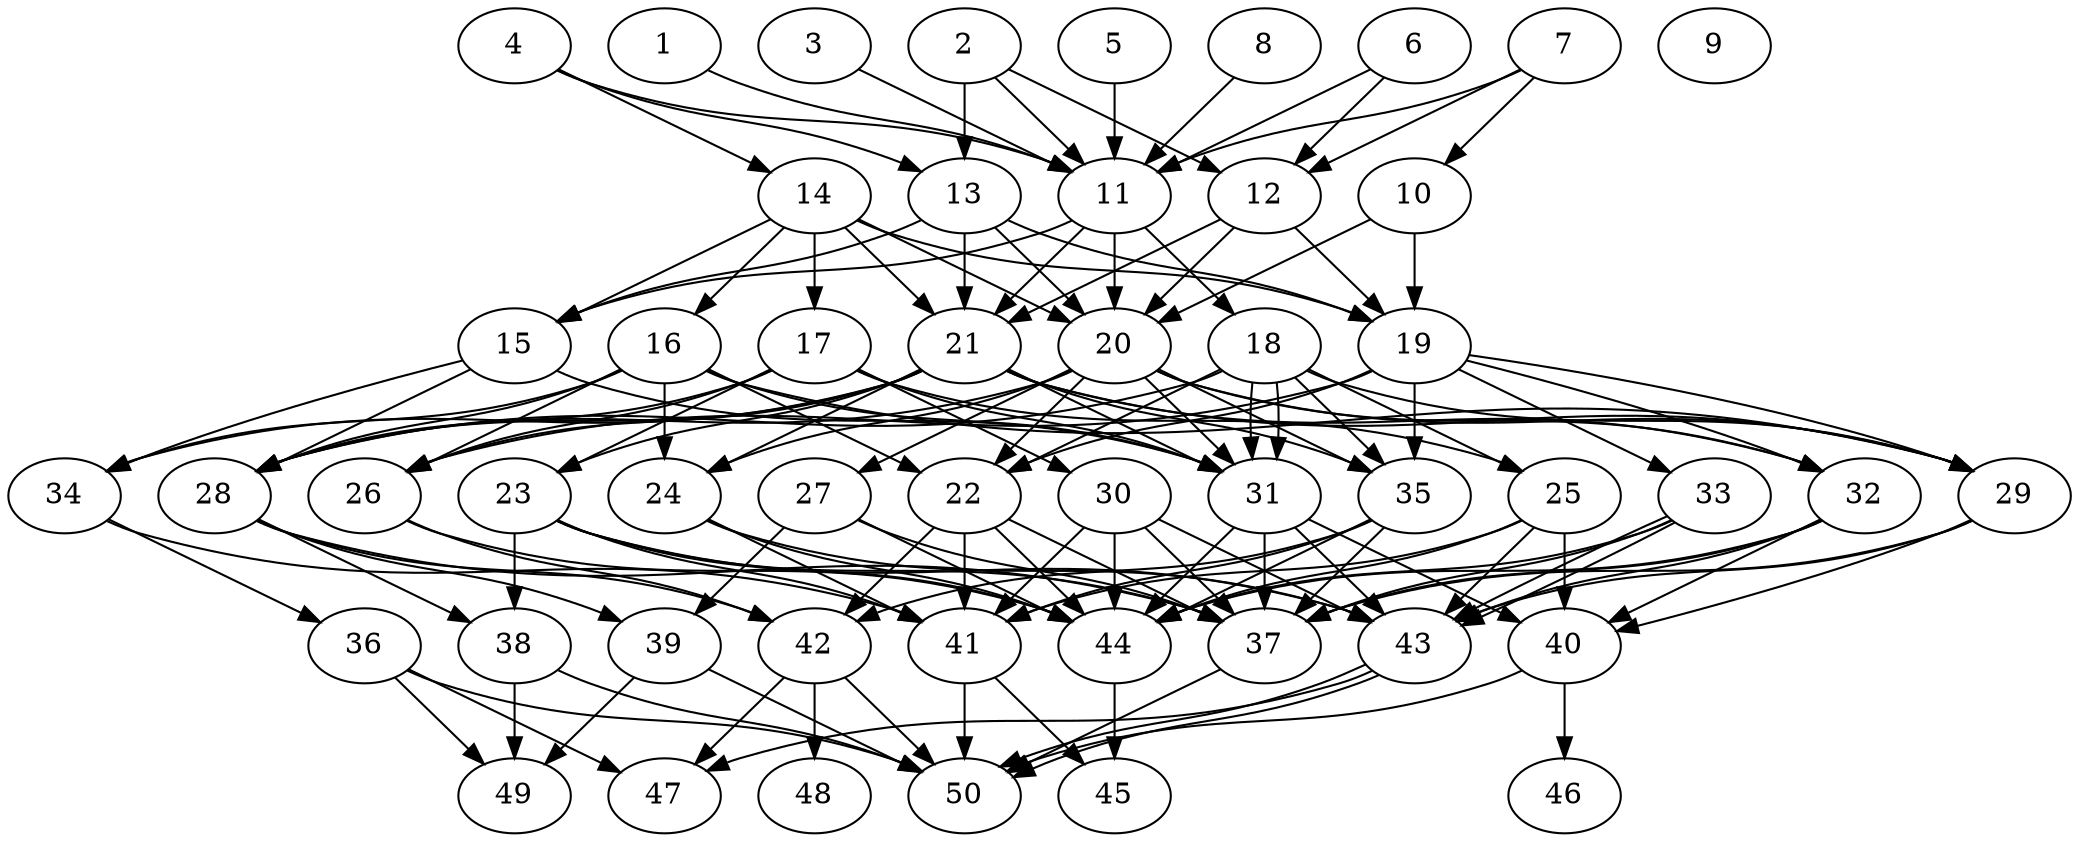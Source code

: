 // DAG automatically generated by daggen at Tue Aug  6 16:32:29 2019
// ./daggen --dot -n 50 --ccr 0.3 --fat 0.6 --regular 0.5 --density 0.9 --mindata 5242880 --maxdata 52428800 
digraph G {
  1 [size="31334400", alpha="0.06", expect_size="9400320"] 
  1 -> 11 [size ="9400320"]
  2 [size="168987307", alpha="0.09", expect_size="50696192"] 
  2 -> 11 [size ="50696192"]
  2 -> 12 [size ="50696192"]
  2 -> 13 [size ="50696192"]
  3 [size="129897813", alpha="0.08", expect_size="38969344"] 
  3 -> 11 [size ="38969344"]
  4 [size="140086613", alpha="0.16", expect_size="42025984"] 
  4 -> 11 [size ="42025984"]
  4 -> 13 [size ="42025984"]
  4 -> 14 [size ="42025984"]
  5 [size="50705067", alpha="0.12", expect_size="15211520"] 
  5 -> 11 [size ="15211520"]
  6 [size="78588587", alpha="0.09", expect_size="23576576"] 
  6 -> 11 [size ="23576576"]
  6 -> 12 [size ="23576576"]
  7 [size="89903787", alpha="0.13", expect_size="26971136"] 
  7 -> 10 [size ="26971136"]
  7 -> 11 [size ="26971136"]
  7 -> 12 [size ="26971136"]
  8 [size="124364800", alpha="0.08", expect_size="37309440"] 
  8 -> 11 [size ="37309440"]
  9 [size="162164053", alpha="0.09", expect_size="48649216"] 
  10 [size="38611627", alpha="0.18", expect_size="11583488"] 
  10 -> 19 [size ="11583488"]
  10 -> 20 [size ="11583488"]
  11 [size="163188053", alpha="0.06", expect_size="48956416"] 
  11 -> 15 [size ="48956416"]
  11 -> 18 [size ="48956416"]
  11 -> 20 [size ="48956416"]
  11 -> 21 [size ="48956416"]
  12 [size="50916693", alpha="0.01", expect_size="15275008"] 
  12 -> 19 [size ="15275008"]
  12 -> 20 [size ="15275008"]
  12 -> 21 [size ="15275008"]
  13 [size="119688533", alpha="0.14", expect_size="35906560"] 
  13 -> 15 [size ="35906560"]
  13 -> 19 [size ="35906560"]
  13 -> 20 [size ="35906560"]
  13 -> 21 [size ="35906560"]
  14 [size="23507627", alpha="0.17", expect_size="7052288"] 
  14 -> 15 [size ="7052288"]
  14 -> 16 [size ="7052288"]
  14 -> 17 [size ="7052288"]
  14 -> 19 [size ="7052288"]
  14 -> 20 [size ="7052288"]
  14 -> 21 [size ="7052288"]
  15 [size="149626880", alpha="0.10", expect_size="44888064"] 
  15 -> 28 [size ="44888064"]
  15 -> 31 [size ="44888064"]
  15 -> 34 [size ="44888064"]
  16 [size="90306560", alpha="0.01", expect_size="27091968"] 
  16 -> 22 [size ="27091968"]
  16 -> 24 [size ="27091968"]
  16 -> 26 [size ="27091968"]
  16 -> 28 [size ="27091968"]
  16 -> 29 [size ="27091968"]
  16 -> 31 [size ="27091968"]
  16 -> 34 [size ="27091968"]
  17 [size="161662293", alpha="0.17", expect_size="48498688"] 
  17 -> 23 [size ="48498688"]
  17 -> 25 [size ="48498688"]
  17 -> 26 [size ="48498688"]
  17 -> 28 [size ="48498688"]
  17 -> 30 [size ="48498688"]
  17 -> 31 [size ="48498688"]
  18 [size="110479360", alpha="0.05", expect_size="33143808"] 
  18 -> 22 [size ="33143808"]
  18 -> 25 [size ="33143808"]
  18 -> 28 [size ="33143808"]
  18 -> 29 [size ="33143808"]
  18 -> 31 [size ="33143808"]
  18 -> 31 [size ="33143808"]
  18 -> 35 [size ="33143808"]
  19 [size="170612053", alpha="0.02", expect_size="51183616"] 
  19 -> 22 [size ="51183616"]
  19 -> 26 [size ="51183616"]
  19 -> 29 [size ="51183616"]
  19 -> 32 [size ="51183616"]
  19 -> 33 [size ="51183616"]
  19 -> 35 [size ="51183616"]
  20 [size="83391147", alpha="0.19", expect_size="25017344"] 
  20 -> 22 [size ="25017344"]
  20 -> 24 [size ="25017344"]
  20 -> 27 [size ="25017344"]
  20 -> 28 [size ="25017344"]
  20 -> 29 [size ="25017344"]
  20 -> 31 [size ="25017344"]
  20 -> 32 [size ="25017344"]
  20 -> 35 [size ="25017344"]
  21 [size="70318080", alpha="0.17", expect_size="21095424"] 
  21 -> 23 [size ="21095424"]
  21 -> 24 [size ="21095424"]
  21 -> 26 [size ="21095424"]
  21 -> 28 [size ="21095424"]
  21 -> 29 [size ="21095424"]
  21 -> 31 [size ="21095424"]
  21 -> 32 [size ="21095424"]
  21 -> 34 [size ="21095424"]
  21 -> 35 [size ="21095424"]
  22 [size="119869440", alpha="0.15", expect_size="35960832"] 
  22 -> 37 [size ="35960832"]
  22 -> 41 [size ="35960832"]
  22 -> 42 [size ="35960832"]
  22 -> 44 [size ="35960832"]
  23 [size="129969493", alpha="0.07", expect_size="38990848"] 
  23 -> 37 [size ="38990848"]
  23 -> 38 [size ="38990848"]
  23 -> 41 [size ="38990848"]
  23 -> 43 [size ="38990848"]
  23 -> 44 [size ="38990848"]
  24 [size="85179733", alpha="0.14", expect_size="25553920"] 
  24 -> 41 [size ="25553920"]
  24 -> 43 [size ="25553920"]
  24 -> 44 [size ="25553920"]
  25 [size="60354560", alpha="0.06", expect_size="18106368"] 
  25 -> 40 [size ="18106368"]
  25 -> 41 [size ="18106368"]
  25 -> 43 [size ="18106368"]
  25 -> 44 [size ="18106368"]
  26 [size="136895147", alpha="0.06", expect_size="41068544"] 
  26 -> 42 [size ="41068544"]
  26 -> 44 [size ="41068544"]
  27 [size="148657493", alpha="0.15", expect_size="44597248"] 
  27 -> 37 [size ="44597248"]
  27 -> 39 [size ="44597248"]
  27 -> 44 [size ="44597248"]
  28 [size="127901013", alpha="0.17", expect_size="38370304"] 
  28 -> 37 [size ="38370304"]
  28 -> 38 [size ="38370304"]
  28 -> 39 [size ="38370304"]
  28 -> 42 [size ="38370304"]
  29 [size="165239467", alpha="0.18", expect_size="49571840"] 
  29 -> 37 [size ="49571840"]
  29 -> 40 [size ="49571840"]
  29 -> 43 [size ="49571840"]
  30 [size="23040000", alpha="0.01", expect_size="6912000"] 
  30 -> 37 [size ="6912000"]
  30 -> 41 [size ="6912000"]
  30 -> 43 [size ="6912000"]
  30 -> 44 [size ="6912000"]
  31 [size="169338880", alpha="0.03", expect_size="50801664"] 
  31 -> 37 [size ="50801664"]
  31 -> 40 [size ="50801664"]
  31 -> 43 [size ="50801664"]
  31 -> 44 [size ="50801664"]
  32 [size="146135040", alpha="0.10", expect_size="43840512"] 
  32 -> 37 [size ="43840512"]
  32 -> 40 [size ="43840512"]
  32 -> 43 [size ="43840512"]
  32 -> 44 [size ="43840512"]
  33 [size="104939520", alpha="0.09", expect_size="31481856"] 
  33 -> 37 [size ="31481856"]
  33 -> 43 [size ="31481856"]
  33 -> 43 [size ="31481856"]
  33 -> 44 [size ="31481856"]
  34 [size="158184107", alpha="0.09", expect_size="47455232"] 
  34 -> 36 [size ="47455232"]
  34 -> 41 [size ="47455232"]
  35 [size="113902933", alpha="0.06", expect_size="34170880"] 
  35 -> 37 [size ="34170880"]
  35 -> 41 [size ="34170880"]
  35 -> 42 [size ="34170880"]
  35 -> 44 [size ="34170880"]
  36 [size="162614613", alpha="0.12", expect_size="48784384"] 
  36 -> 47 [size ="48784384"]
  36 -> 49 [size ="48784384"]
  36 -> 50 [size ="48784384"]
  37 [size="50862080", alpha="0.16", expect_size="15258624"] 
  37 -> 50 [size ="15258624"]
  38 [size="165649067", alpha="0.12", expect_size="49694720"] 
  38 -> 49 [size ="49694720"]
  38 -> 50 [size ="49694720"]
  39 [size="142001493", alpha="0.08", expect_size="42600448"] 
  39 -> 49 [size ="42600448"]
  39 -> 50 [size ="42600448"]
  40 [size="124613973", alpha="0.12", expect_size="37384192"] 
  40 -> 46 [size ="37384192"]
  40 -> 50 [size ="37384192"]
  41 [size="134615040", alpha="0.03", expect_size="40384512"] 
  41 -> 45 [size ="40384512"]
  41 -> 50 [size ="40384512"]
  42 [size="160433493", alpha="0.07", expect_size="48130048"] 
  42 -> 47 [size ="48130048"]
  42 -> 48 [size ="48130048"]
  42 -> 50 [size ="48130048"]
  43 [size="78230187", alpha="0.05", expect_size="23469056"] 
  43 -> 47 [size ="23469056"]
  43 -> 50 [size ="23469056"]
  43 -> 50 [size ="23469056"]
  44 [size="147507200", alpha="0.12", expect_size="44252160"] 
  44 -> 45 [size ="44252160"]
  45 [size="59716267", alpha="0.04", expect_size="17914880"] 
  46 [size="104304640", alpha="0.11", expect_size="31291392"] 
  47 [size="39522987", alpha="0.16", expect_size="11856896"] 
  48 [size="166850560", alpha="0.14", expect_size="50055168"] 
  49 [size="107427840", alpha="0.11", expect_size="32228352"] 
  50 [size="171683840", alpha="0.08", expect_size="51505152"] 
}
